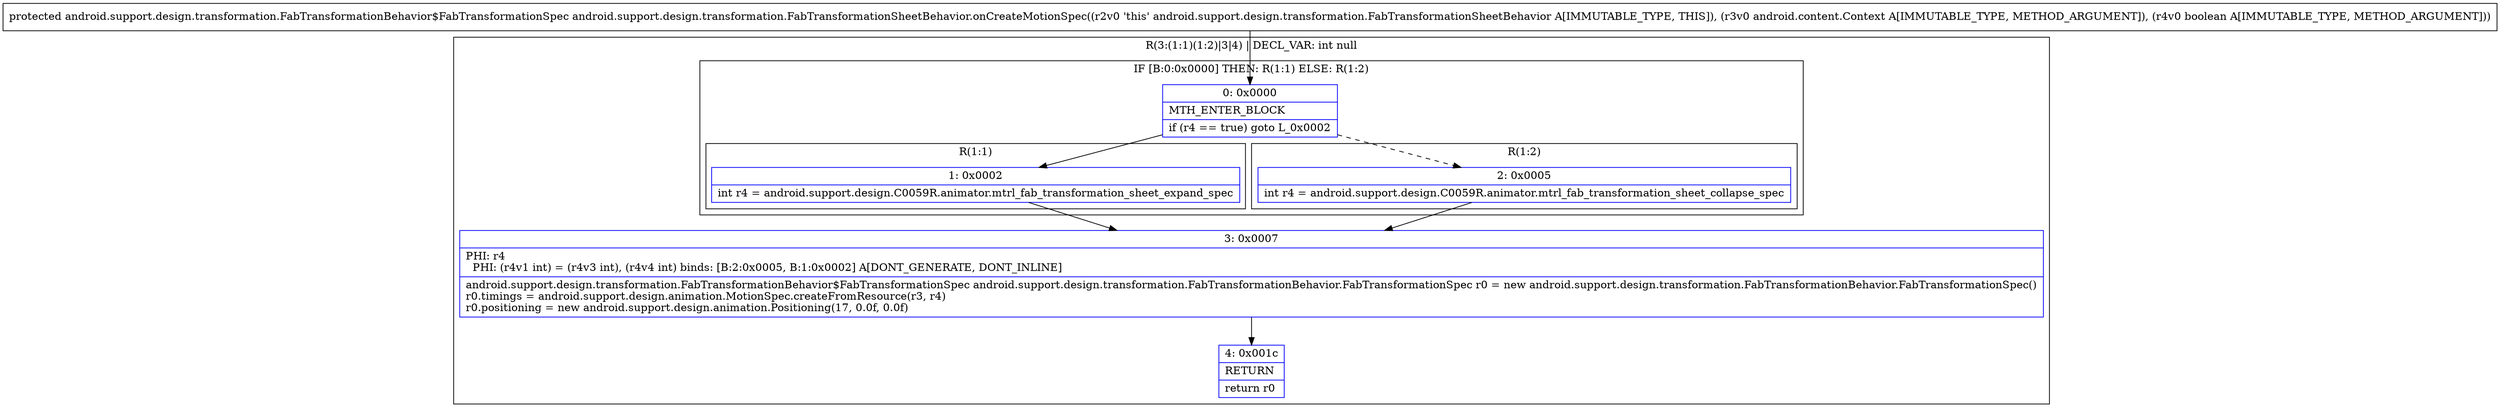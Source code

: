 digraph "CFG forandroid.support.design.transformation.FabTransformationSheetBehavior.onCreateMotionSpec(Landroid\/content\/Context;Z)Landroid\/support\/design\/transformation\/FabTransformationBehavior$FabTransformationSpec;" {
subgraph cluster_Region_2090849831 {
label = "R(3:(1:1)(1:2)|3|4) | DECL_VAR: int null\l";
node [shape=record,color=blue];
subgraph cluster_IfRegion_1188615770 {
label = "IF [B:0:0x0000] THEN: R(1:1) ELSE: R(1:2)";
node [shape=record,color=blue];
Node_0 [shape=record,label="{0\:\ 0x0000|MTH_ENTER_BLOCK\l|if (r4 == true) goto L_0x0002\l}"];
subgraph cluster_Region_2138735931 {
label = "R(1:1)";
node [shape=record,color=blue];
Node_1 [shape=record,label="{1\:\ 0x0002|int r4 = android.support.design.C0059R.animator.mtrl_fab_transformation_sheet_expand_spec\l}"];
}
subgraph cluster_Region_1764470958 {
label = "R(1:2)";
node [shape=record,color=blue];
Node_2 [shape=record,label="{2\:\ 0x0005|int r4 = android.support.design.C0059R.animator.mtrl_fab_transformation_sheet_collapse_spec\l}"];
}
}
Node_3 [shape=record,label="{3\:\ 0x0007|PHI: r4 \l  PHI: (r4v1 int) = (r4v3 int), (r4v4 int) binds: [B:2:0x0005, B:1:0x0002] A[DONT_GENERATE, DONT_INLINE]\l|android.support.design.transformation.FabTransformationBehavior$FabTransformationSpec android.support.design.transformation.FabTransformationBehavior.FabTransformationSpec r0 = new android.support.design.transformation.FabTransformationBehavior.FabTransformationSpec()\lr0.timings = android.support.design.animation.MotionSpec.createFromResource(r3, r4)\lr0.positioning = new android.support.design.animation.Positioning(17, 0.0f, 0.0f)\l}"];
Node_4 [shape=record,label="{4\:\ 0x001c|RETURN\l|return r0\l}"];
}
MethodNode[shape=record,label="{protected android.support.design.transformation.FabTransformationBehavior$FabTransformationSpec android.support.design.transformation.FabTransformationSheetBehavior.onCreateMotionSpec((r2v0 'this' android.support.design.transformation.FabTransformationSheetBehavior A[IMMUTABLE_TYPE, THIS]), (r3v0 android.content.Context A[IMMUTABLE_TYPE, METHOD_ARGUMENT]), (r4v0 boolean A[IMMUTABLE_TYPE, METHOD_ARGUMENT])) }"];
MethodNode -> Node_0;
Node_0 -> Node_1;
Node_0 -> Node_2[style=dashed];
Node_1 -> Node_3;
Node_2 -> Node_3;
Node_3 -> Node_4;
}

